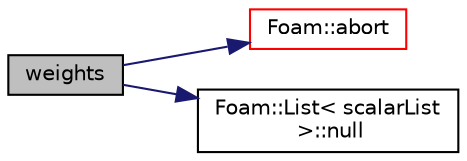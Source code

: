 digraph "weights"
{
  bgcolor="transparent";
  edge [fontname="Helvetica",fontsize="10",labelfontname="Helvetica",labelfontsize="10"];
  node [fontname="Helvetica",fontsize="10",shape=record];
  rankdir="LR";
  Node250 [label="weights",height=0.2,width=0.4,color="black", fillcolor="grey75", style="filled", fontcolor="black"];
  Node250 -> Node251 [color="midnightblue",fontsize="10",style="solid",fontname="Helvetica"];
  Node251 [label="Foam::abort",height=0.2,width=0.4,color="red",URL="$a21851.html#a447107a607d03e417307c203fa5fb44b"];
  Node250 -> Node296 [color="midnightblue",fontsize="10",style="solid",fontname="Helvetica"];
  Node296 [label="Foam::List\< scalarList\l \>::null",height=0.2,width=0.4,color="black",URL="$a26833.html#ad5ee24889eb8a08fa0e571cfc8063c7f",tooltip="Return a null List. "];
}

